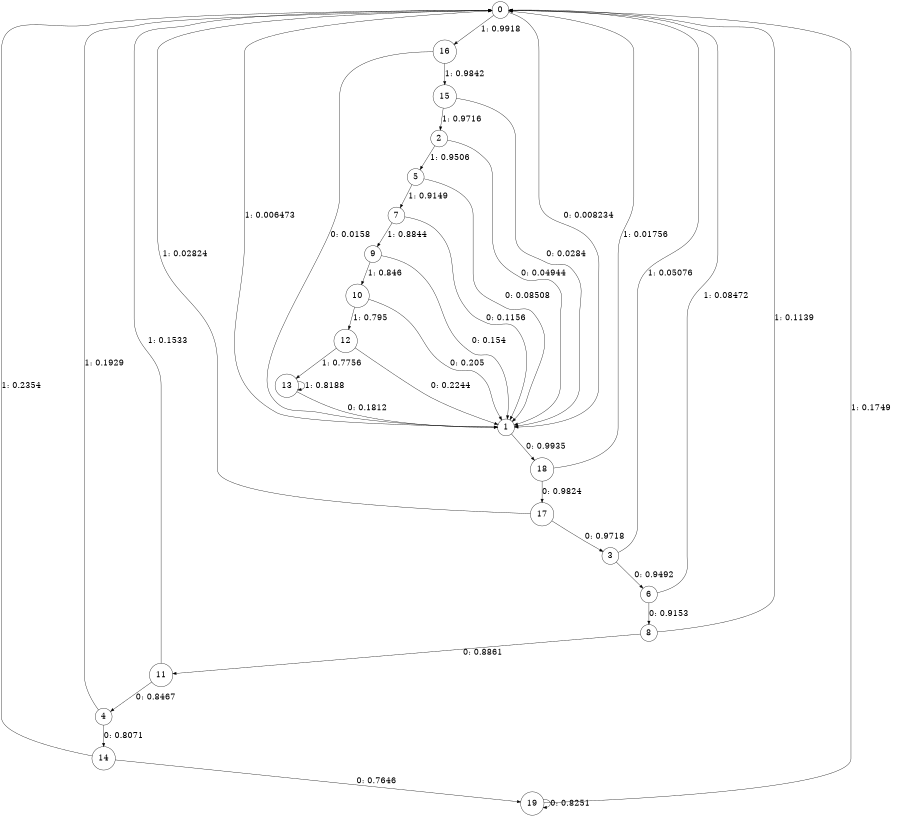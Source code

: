 digraph "ch3_both_L10" {
size = "6,8.5";
ratio = "fill";
node [shape = circle];
node [fontsize = 24];
edge [fontsize = 24];
0 -> 1 [label = "0: 0.008234  "];
0 -> 16 [label = "1: 0.9918   "];
1 -> 18 [label = "0: 0.9935   "];
1 -> 0 [label = "1: 0.006473  "];
2 -> 1 [label = "0: 0.04944  "];
2 -> 5 [label = "1: 0.9506   "];
3 -> 6 [label = "0: 0.9492   "];
3 -> 0 [label = "1: 0.05076  "];
4 -> 14 [label = "0: 0.8071   "];
4 -> 0 [label = "1: 0.1929   "];
5 -> 1 [label = "0: 0.08508  "];
5 -> 7 [label = "1: 0.9149   "];
6 -> 8 [label = "0: 0.9153   "];
6 -> 0 [label = "1: 0.08472  "];
7 -> 1 [label = "0: 0.1156   "];
7 -> 9 [label = "1: 0.8844   "];
8 -> 11 [label = "0: 0.8861   "];
8 -> 0 [label = "1: 0.1139   "];
9 -> 1 [label = "0: 0.154    "];
9 -> 10 [label = "1: 0.846    "];
10 -> 1 [label = "0: 0.205    "];
10 -> 12 [label = "1: 0.795    "];
11 -> 4 [label = "0: 0.8467   "];
11 -> 0 [label = "1: 0.1533   "];
12 -> 1 [label = "0: 0.2244   "];
12 -> 13 [label = "1: 0.7756   "];
13 -> 1 [label = "0: 0.1812   "];
13 -> 13 [label = "1: 0.8188   "];
14 -> 19 [label = "0: 0.7646   "];
14 -> 0 [label = "1: 0.2354   "];
15 -> 1 [label = "0: 0.0284   "];
15 -> 2 [label = "1: 0.9716   "];
16 -> 1 [label = "0: 0.0158   "];
16 -> 15 [label = "1: 0.9842   "];
17 -> 3 [label = "0: 0.9718   "];
17 -> 0 [label = "1: 0.02824  "];
18 -> 17 [label = "0: 0.9824   "];
18 -> 0 [label = "1: 0.01756  "];
19 -> 19 [label = "0: 0.8251   "];
19 -> 0 [label = "1: 0.1749   "];
}